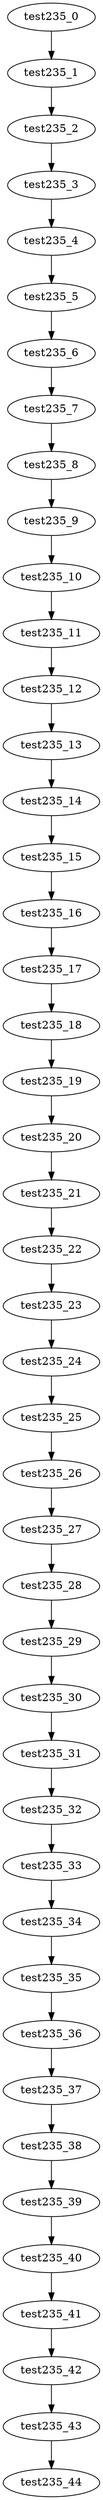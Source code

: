 digraph G {
test235_0->test235_1;
test235_1->test235_2;
test235_2->test235_3;
test235_3->test235_4;
test235_4->test235_5;
test235_5->test235_6;
test235_6->test235_7;
test235_7->test235_8;
test235_8->test235_9;
test235_9->test235_10;
test235_10->test235_11;
test235_11->test235_12;
test235_12->test235_13;
test235_13->test235_14;
test235_14->test235_15;
test235_15->test235_16;
test235_16->test235_17;
test235_17->test235_18;
test235_18->test235_19;
test235_19->test235_20;
test235_20->test235_21;
test235_21->test235_22;
test235_22->test235_23;
test235_23->test235_24;
test235_24->test235_25;
test235_25->test235_26;
test235_26->test235_27;
test235_27->test235_28;
test235_28->test235_29;
test235_29->test235_30;
test235_30->test235_31;
test235_31->test235_32;
test235_32->test235_33;
test235_33->test235_34;
test235_34->test235_35;
test235_35->test235_36;
test235_36->test235_37;
test235_37->test235_38;
test235_38->test235_39;
test235_39->test235_40;
test235_40->test235_41;
test235_41->test235_42;
test235_42->test235_43;
test235_43->test235_44;

}
